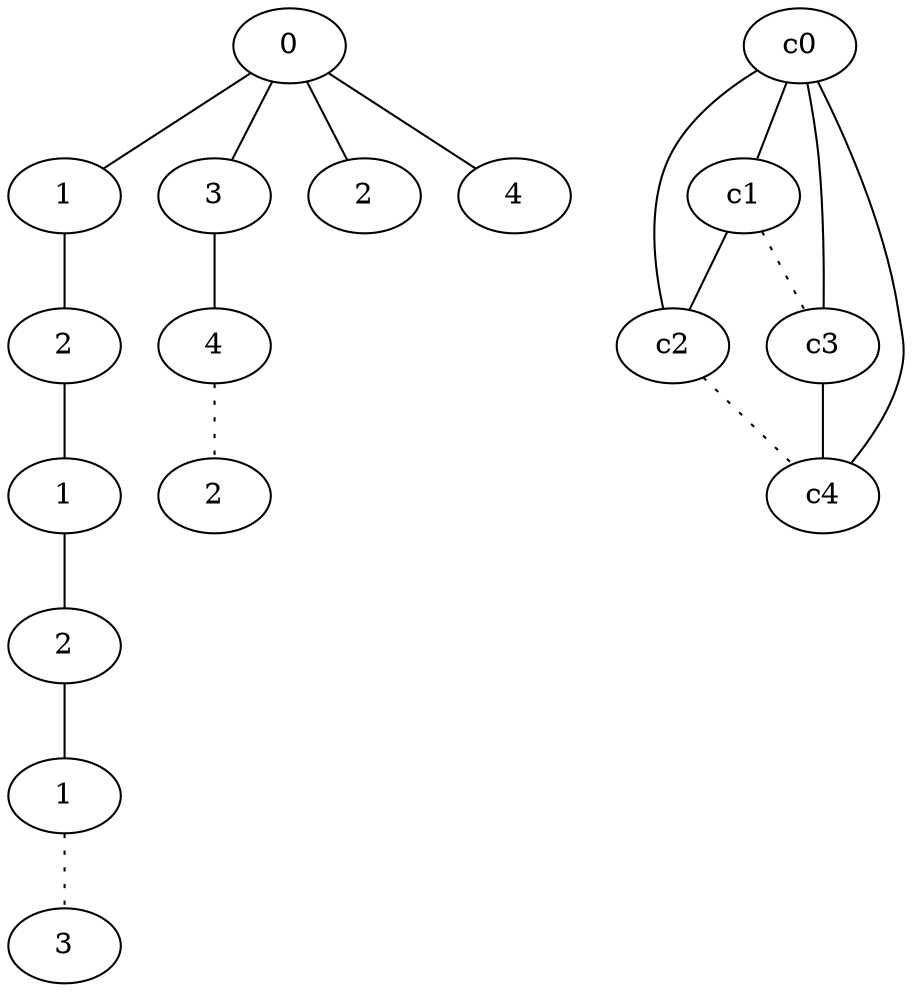 graph {
a0[label=0];
a1[label=1];
a2[label=2];
a3[label=1];
a4[label=2];
a5[label=1];
a6[label=3];
a7[label=3];
a8[label=4];
a9[label=2];
a10[label=2];
a11[label=4];
a0 -- a1;
a0 -- a7;
a0 -- a10;
a0 -- a11;
a1 -- a2;
a2 -- a3;
a3 -- a4;
a4 -- a5;
a5 -- a6 [style=dotted];
a7 -- a8;
a8 -- a9 [style=dotted];
c0 -- c1;
c0 -- c2;
c0 -- c3;
c0 -- c4;
c1 -- c2;
c1 -- c3 [style=dotted];
c2 -- c4 [style=dotted];
c3 -- c4;
}
